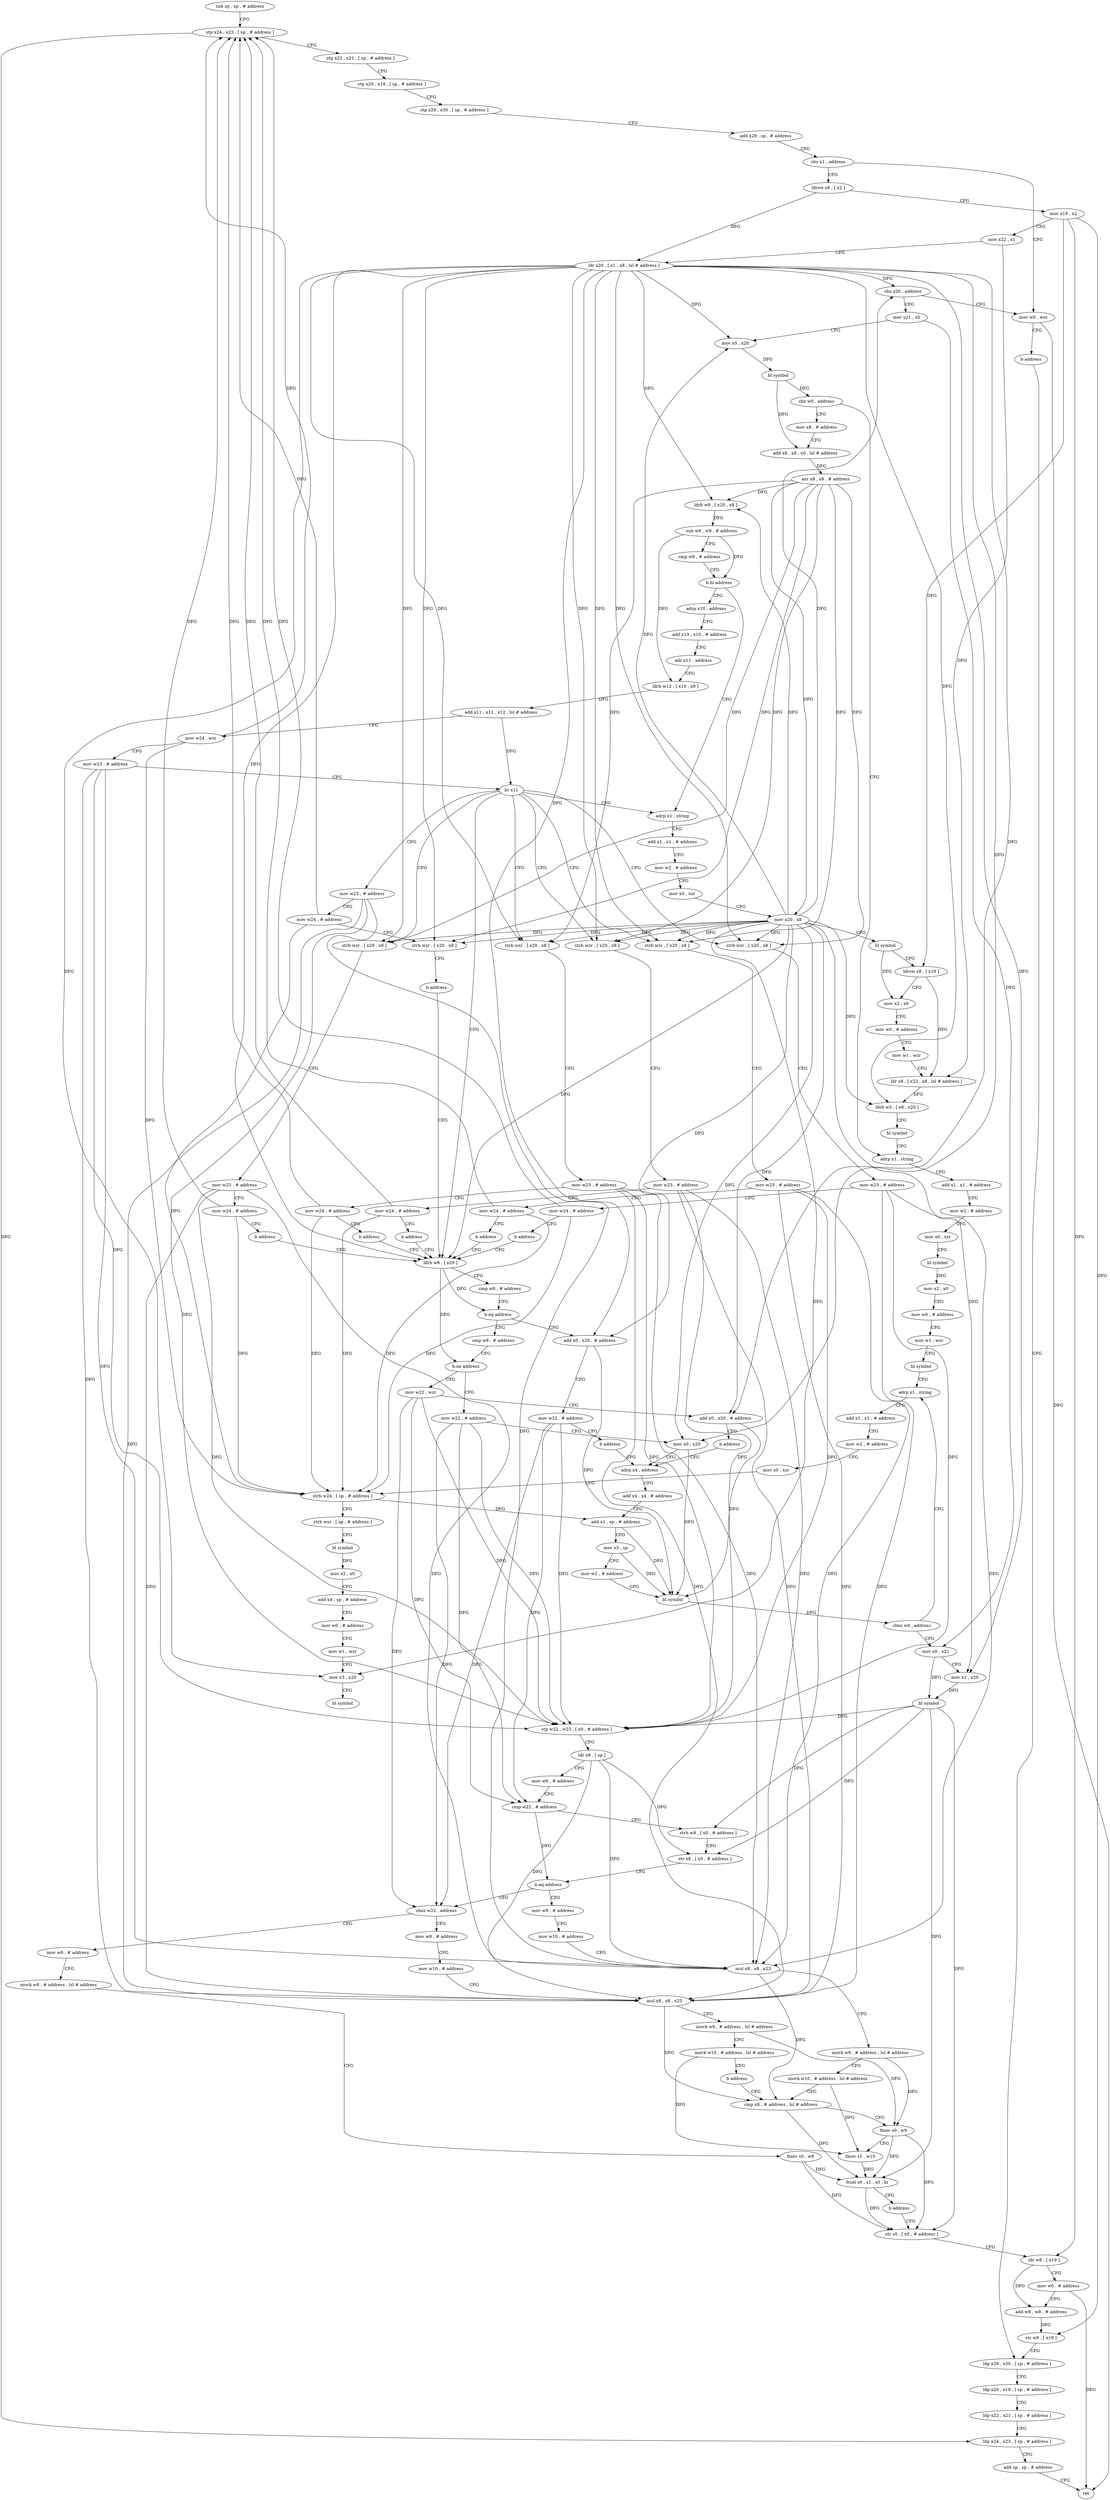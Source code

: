 digraph "func" {
"4252416" [label = "sub sp , sp , # address" ]
"4252420" [label = "stp x24 , x23 , [ sp , # address ]" ]
"4252424" [label = "stp x22 , x21 , [ sp , # address ]" ]
"4252428" [label = "stp x20 , x19 , [ sp , # address ]" ]
"4252432" [label = "stp x29 , x30 , [ sp , # address ]" ]
"4252436" [label = "add x29 , sp , # address" ]
"4252440" [label = "cbz x1 , address" ]
"4252572" [label = "mov w0 , wzr" ]
"4252444" [label = "ldrsw x8 , [ x2 ]" ]
"4252576" [label = "b address" ]
"4252768" [label = "ldp x29 , x30 , [ sp , # address ]" ]
"4252448" [label = "mov x19 , x2" ]
"4252452" [label = "mov x22 , x1" ]
"4252456" [label = "ldr x20 , [ x1 , x8 , lsl # address ]" ]
"4252460" [label = "cbz x20 , address" ]
"4252464" [label = "mov x21 , x0" ]
"4252772" [label = "ldp x20 , x19 , [ sp , # address ]" ]
"4252776" [label = "ldp x22 , x21 , [ sp , # address ]" ]
"4252780" [label = "ldp x24 , x23 , [ sp , # address ]" ]
"4252784" [label = "add sp , sp , # address" ]
"4252788" [label = "ret" ]
"4252468" [label = "mov x0 , x20" ]
"4252472" [label = "bl symbol" ]
"4252476" [label = "cbz w0 , address" ]
"4252940" [label = "adrp x1 , string" ]
"4252480" [label = "mov x8 , # address" ]
"4252944" [label = "add x1 , x1 , # address" ]
"4252948" [label = "mov w2 , # address" ]
"4252952" [label = "mov x0 , xzr" ]
"4252956" [label = "bl symbol" ]
"4252960" [label = "mov x2 , x0" ]
"4252964" [label = "mov w0 , # address" ]
"4252968" [label = "mov w1 , wzr" ]
"4252972" [label = "bl symbol" ]
"4252976" [label = "adrp x1 , string" ]
"4252484" [label = "add x8 , x8 , x0 , lsl # address" ]
"4252488" [label = "asr x8 , x8 , # address" ]
"4252492" [label = "ldrb w9 , [ x20 , x8 ]" ]
"4252496" [label = "sub w9 , w9 , # address" ]
"4252500" [label = "cmp w9 , # address" ]
"4252504" [label = "b.hi address" ]
"4252888" [label = "adrp x1 , string" ]
"4252508" [label = "adrp x10 , address" ]
"4252892" [label = "add x1 , x1 , # address" ]
"4252896" [label = "mov w2 , # address" ]
"4252900" [label = "mov x0 , xzr" ]
"4252904" [label = "mov x20 , x8" ]
"4252908" [label = "bl symbol" ]
"4252912" [label = "ldrsw x8 , [ x19 ]" ]
"4252916" [label = "mov x2 , x0" ]
"4252920" [label = "mov w0 , # address" ]
"4252924" [label = "mov w1 , wzr" ]
"4252928" [label = "ldr x8 , [ x22 , x8 , lsl # address ]" ]
"4252932" [label = "ldrb w3 , [ x8 , x20 ]" ]
"4252936" [label = "bl symbol" ]
"4252512" [label = "add x10 , x10 , # address" ]
"4252516" [label = "adr x11 , address" ]
"4252520" [label = "ldrb w12 , [ x10 , x9 ]" ]
"4252524" [label = "add x11 , x11 , x12 , lsl # address" ]
"4252528" [label = "mov w24 , wzr" ]
"4252532" [label = "mov w23 , # address" ]
"4252536" [label = "br x11" ]
"4252540" [label = "ldrb w8 , [ x20 ]" ]
"4252792" [label = "strb wzr , [ x20 , x8 ]" ]
"4252808" [label = "mov w23 , # address" ]
"4252824" [label = "strb wzr , [ x20 , x8 ]" ]
"4252840" [label = "strb wzr , [ x20 , x8 ]" ]
"4252856" [label = "strb wzr , [ x20 , x8 ]" ]
"4252872" [label = "strb wzr , [ x20 , x8 ]" ]
"4252544" [label = "cmp w8 , # address" ]
"4252548" [label = "b.eq address" ]
"4252580" [label = "add x0 , x20 , # address" ]
"4252552" [label = "cmp w8 , # address" ]
"4252796" [label = "mov w23 , # address" ]
"4252800" [label = "mov w24 , # address" ]
"4252804" [label = "b address" ]
"4252812" [label = "mov w24 , # address" ]
"4252816" [label = "strb wzr , [ x20 , x8 ]" ]
"4252820" [label = "b address" ]
"4252828" [label = "mov w23 , # address" ]
"4252832" [label = "mov w24 , # address" ]
"4252836" [label = "b address" ]
"4252844" [label = "mov w23 , # address" ]
"4252848" [label = "mov w24 , # address" ]
"4252852" [label = "b address" ]
"4252860" [label = "mov w23 , # address" ]
"4252864" [label = "mov w24 , # address" ]
"4252868" [label = "b address" ]
"4252876" [label = "mov w23 , # address" ]
"4252880" [label = "mov w24 , # address" ]
"4252884" [label = "b address" ]
"4252584" [label = "mov w22 , # address" ]
"4252588" [label = "b address" ]
"4252600" [label = "adrp x4 , address" ]
"4252556" [label = "b.ne address" ]
"4252592" [label = "mov w22 , # address" ]
"4252560" [label = "mov w22 , wzr" ]
"4252604" [label = "add x4 , x4 , # address" ]
"4252608" [label = "add x1 , sp , # address" ]
"4252612" [label = "mov x3 , sp" ]
"4252616" [label = "mov w2 , # address" ]
"4252620" [label = "bl symbol" ]
"4252624" [label = "cbnz w0 , address" ]
"4252628" [label = "mov x0 , x21" ]
"4252596" [label = "mov x0 , x20" ]
"4252564" [label = "add x0 , x20 , # address" ]
"4252568" [label = "b address" ]
"4252980" [label = "add x1 , x1 , # address" ]
"4252984" [label = "mov w2 , # address" ]
"4252988" [label = "mov x0 , xzr" ]
"4252992" [label = "strb w24 , [ sp , # address ]" ]
"4252996" [label = "strb wzr , [ sp , # address ]" ]
"4253000" [label = "bl symbol" ]
"4253004" [label = "mov x2 , x0" ]
"4253008" [label = "add x4 , sp , # address" ]
"4253012" [label = "mov w0 , # address" ]
"4253016" [label = "mov w1 , wzr" ]
"4253020" [label = "mov x3 , x20" ]
"4253024" [label = "bl symbol" ]
"4252632" [label = "mov x1 , x20" ]
"4252636" [label = "bl symbol" ]
"4252640" [label = "stp w22 , w23 , [ x0 , # address ]" ]
"4252644" [label = "ldr x8 , [ sp ]" ]
"4252648" [label = "mov w9 , # address" ]
"4252652" [label = "cmp w22 , # address" ]
"4252656" [label = "strh w9 , [ x0 , # address ]" ]
"4252660" [label = "str x8 , [ x0 , # address ]" ]
"4252664" [label = "b.eq address" ]
"4252696" [label = "mov w9 , # address" ]
"4252668" [label = "cbnz w22 , address" ]
"4252700" [label = "mov w10 , # address" ]
"4252704" [label = "mul x8 , x8 , x23" ]
"4252708" [label = "movk w9 , # address , lsl # address" ]
"4252712" [label = "movk w10 , # address , lsl # address" ]
"4252716" [label = "cmp x8 , # address , lsl # address" ]
"4252736" [label = "mov w8 , # address" ]
"4252672" [label = "mov w9 , # address" ]
"4252748" [label = "str s0 , [ x0 , # address ]" ]
"4252752" [label = "ldr w8 , [ x19 ]" ]
"4252756" [label = "mov w0 , # address" ]
"4252760" [label = "add w8 , w8 , # address" ]
"4252764" [label = "str w8 , [ x19 ]" ]
"4252740" [label = "movk w8 , # address , lsl # address" ]
"4252744" [label = "fmov s0 , w8" ]
"4252676" [label = "mov w10 , # address" ]
"4252680" [label = "mul x8 , x8 , x23" ]
"4252684" [label = "movk w9 , # address , lsl # address" ]
"4252688" [label = "movk w10 , # address , lsl # address" ]
"4252692" [label = "b address" ]
"4252720" [label = "fmov s0 , w9" ]
"4252724" [label = "fmov s1 , w10" ]
"4252728" [label = "fcsel s0 , s1 , s0 , hi" ]
"4252732" [label = "b address" ]
"4252416" -> "4252420" [ label = "CFG" ]
"4252420" -> "4252424" [ label = "CFG" ]
"4252420" -> "4252780" [ label = "DFG" ]
"4252424" -> "4252428" [ label = "CFG" ]
"4252428" -> "4252432" [ label = "CFG" ]
"4252432" -> "4252436" [ label = "CFG" ]
"4252436" -> "4252440" [ label = "CFG" ]
"4252440" -> "4252572" [ label = "CFG" ]
"4252440" -> "4252444" [ label = "CFG" ]
"4252572" -> "4252576" [ label = "CFG" ]
"4252572" -> "4252788" [ label = "DFG" ]
"4252444" -> "4252448" [ label = "CFG" ]
"4252444" -> "4252456" [ label = "DFG" ]
"4252576" -> "4252768" [ label = "CFG" ]
"4252768" -> "4252772" [ label = "CFG" ]
"4252448" -> "4252452" [ label = "CFG" ]
"4252448" -> "4252912" [ label = "DFG" ]
"4252448" -> "4252752" [ label = "DFG" ]
"4252448" -> "4252764" [ label = "DFG" ]
"4252452" -> "4252456" [ label = "CFG" ]
"4252452" -> "4252928" [ label = "DFG" ]
"4252456" -> "4252460" [ label = "DFG" ]
"4252456" -> "4252468" [ label = "DFG" ]
"4252456" -> "4252492" [ label = "DFG" ]
"4252456" -> "4253020" [ label = "DFG" ]
"4252456" -> "4252932" [ label = "DFG" ]
"4252456" -> "4252540" [ label = "DFG" ]
"4252456" -> "4252792" [ label = "DFG" ]
"4252456" -> "4252816" [ label = "DFG" ]
"4252456" -> "4252824" [ label = "DFG" ]
"4252456" -> "4252840" [ label = "DFG" ]
"4252456" -> "4252856" [ label = "DFG" ]
"4252456" -> "4252872" [ label = "DFG" ]
"4252456" -> "4252580" [ label = "DFG" ]
"4252456" -> "4252596" [ label = "DFG" ]
"4252456" -> "4252564" [ label = "DFG" ]
"4252456" -> "4252632" [ label = "DFG" ]
"4252460" -> "4252572" [ label = "CFG" ]
"4252460" -> "4252464" [ label = "CFG" ]
"4252464" -> "4252468" [ label = "CFG" ]
"4252464" -> "4252628" [ label = "DFG" ]
"4252772" -> "4252776" [ label = "CFG" ]
"4252776" -> "4252780" [ label = "CFG" ]
"4252780" -> "4252784" [ label = "CFG" ]
"4252784" -> "4252788" [ label = "CFG" ]
"4252468" -> "4252472" [ label = "DFG" ]
"4252472" -> "4252476" [ label = "DFG" ]
"4252472" -> "4252484" [ label = "DFG" ]
"4252476" -> "4252940" [ label = "CFG" ]
"4252476" -> "4252480" [ label = "CFG" ]
"4252940" -> "4252944" [ label = "CFG" ]
"4252480" -> "4252484" [ label = "CFG" ]
"4252944" -> "4252948" [ label = "CFG" ]
"4252948" -> "4252952" [ label = "CFG" ]
"4252952" -> "4252956" [ label = "CFG" ]
"4252956" -> "4252960" [ label = "DFG" ]
"4252960" -> "4252964" [ label = "CFG" ]
"4252964" -> "4252968" [ label = "CFG" ]
"4252968" -> "4252972" [ label = "CFG" ]
"4252972" -> "4252976" [ label = "CFG" ]
"4252976" -> "4252980" [ label = "CFG" ]
"4252484" -> "4252488" [ label = "DFG" ]
"4252488" -> "4252492" [ label = "DFG" ]
"4252488" -> "4252904" [ label = "DFG" ]
"4252488" -> "4252792" [ label = "DFG" ]
"4252488" -> "4252816" [ label = "DFG" ]
"4252488" -> "4252824" [ label = "DFG" ]
"4252488" -> "4252840" [ label = "DFG" ]
"4252488" -> "4252856" [ label = "DFG" ]
"4252488" -> "4252872" [ label = "DFG" ]
"4252492" -> "4252496" [ label = "DFG" ]
"4252496" -> "4252500" [ label = "CFG" ]
"4252496" -> "4252504" [ label = "DFG" ]
"4252496" -> "4252520" [ label = "DFG" ]
"4252500" -> "4252504" [ label = "CFG" ]
"4252504" -> "4252888" [ label = "CFG" ]
"4252504" -> "4252508" [ label = "CFG" ]
"4252888" -> "4252892" [ label = "CFG" ]
"4252508" -> "4252512" [ label = "CFG" ]
"4252892" -> "4252896" [ label = "CFG" ]
"4252896" -> "4252900" [ label = "CFG" ]
"4252900" -> "4252904" [ label = "CFG" ]
"4252904" -> "4252908" [ label = "CFG" ]
"4252904" -> "4252460" [ label = "DFG" ]
"4252904" -> "4252468" [ label = "DFG" ]
"4252904" -> "4253020" [ label = "DFG" ]
"4252904" -> "4252492" [ label = "DFG" ]
"4252904" -> "4252932" [ label = "DFG" ]
"4252904" -> "4252540" [ label = "DFG" ]
"4252904" -> "4252792" [ label = "DFG" ]
"4252904" -> "4252816" [ label = "DFG" ]
"4252904" -> "4252824" [ label = "DFG" ]
"4252904" -> "4252840" [ label = "DFG" ]
"4252904" -> "4252856" [ label = "DFG" ]
"4252904" -> "4252872" [ label = "DFG" ]
"4252904" -> "4252580" [ label = "DFG" ]
"4252904" -> "4252596" [ label = "DFG" ]
"4252904" -> "4252564" [ label = "DFG" ]
"4252904" -> "4252632" [ label = "DFG" ]
"4252908" -> "4252912" [ label = "CFG" ]
"4252908" -> "4252916" [ label = "DFG" ]
"4252912" -> "4252916" [ label = "CFG" ]
"4252912" -> "4252928" [ label = "DFG" ]
"4252916" -> "4252920" [ label = "CFG" ]
"4252920" -> "4252924" [ label = "CFG" ]
"4252924" -> "4252928" [ label = "CFG" ]
"4252928" -> "4252932" [ label = "DFG" ]
"4252932" -> "4252936" [ label = "CFG" ]
"4252936" -> "4252940" [ label = "CFG" ]
"4252512" -> "4252516" [ label = "CFG" ]
"4252516" -> "4252520" [ label = "CFG" ]
"4252520" -> "4252524" [ label = "DFG" ]
"4252524" -> "4252528" [ label = "CFG" ]
"4252524" -> "4252536" [ label = "DFG" ]
"4252528" -> "4252532" [ label = "CFG" ]
"4252528" -> "4252420" [ label = "DFG" ]
"4252528" -> "4252992" [ label = "DFG" ]
"4252532" -> "4252536" [ label = "CFG" ]
"4252532" -> "4252640" [ label = "DFG" ]
"4252532" -> "4252704" [ label = "DFG" ]
"4252532" -> "4252680" [ label = "DFG" ]
"4252536" -> "4252540" [ label = "CFG" ]
"4252536" -> "4252792" [ label = "CFG" ]
"4252536" -> "4252808" [ label = "CFG" ]
"4252536" -> "4252824" [ label = "CFG" ]
"4252536" -> "4252840" [ label = "CFG" ]
"4252536" -> "4252856" [ label = "CFG" ]
"4252536" -> "4252872" [ label = "CFG" ]
"4252536" -> "4252888" [ label = "CFG" ]
"4252540" -> "4252544" [ label = "CFG" ]
"4252540" -> "4252548" [ label = "DFG" ]
"4252540" -> "4252556" [ label = "DFG" ]
"4252792" -> "4252796" [ label = "CFG" ]
"4252808" -> "4252812" [ label = "CFG" ]
"4252808" -> "4252640" [ label = "DFG" ]
"4252808" -> "4252704" [ label = "DFG" ]
"4252808" -> "4252680" [ label = "DFG" ]
"4252824" -> "4252828" [ label = "CFG" ]
"4252840" -> "4252844" [ label = "CFG" ]
"4252856" -> "4252860" [ label = "CFG" ]
"4252872" -> "4252876" [ label = "CFG" ]
"4252544" -> "4252548" [ label = "CFG" ]
"4252548" -> "4252580" [ label = "CFG" ]
"4252548" -> "4252552" [ label = "CFG" ]
"4252580" -> "4252584" [ label = "CFG" ]
"4252580" -> "4252620" [ label = "DFG" ]
"4252552" -> "4252556" [ label = "CFG" ]
"4252796" -> "4252800" [ label = "CFG" ]
"4252796" -> "4252640" [ label = "DFG" ]
"4252796" -> "4252704" [ label = "DFG" ]
"4252796" -> "4252680" [ label = "DFG" ]
"4252800" -> "4252804" [ label = "CFG" ]
"4252800" -> "4252420" [ label = "DFG" ]
"4252800" -> "4252992" [ label = "DFG" ]
"4252804" -> "4252540" [ label = "CFG" ]
"4252812" -> "4252816" [ label = "CFG" ]
"4252812" -> "4252420" [ label = "DFG" ]
"4252812" -> "4252992" [ label = "DFG" ]
"4252816" -> "4252820" [ label = "CFG" ]
"4252820" -> "4252540" [ label = "CFG" ]
"4252828" -> "4252832" [ label = "CFG" ]
"4252828" -> "4252640" [ label = "DFG" ]
"4252828" -> "4252704" [ label = "DFG" ]
"4252828" -> "4252680" [ label = "DFG" ]
"4252832" -> "4252836" [ label = "CFG" ]
"4252832" -> "4252420" [ label = "DFG" ]
"4252832" -> "4252992" [ label = "DFG" ]
"4252836" -> "4252540" [ label = "CFG" ]
"4252844" -> "4252848" [ label = "CFG" ]
"4252844" -> "4252640" [ label = "DFG" ]
"4252844" -> "4252704" [ label = "DFG" ]
"4252844" -> "4252680" [ label = "DFG" ]
"4252848" -> "4252852" [ label = "CFG" ]
"4252848" -> "4252420" [ label = "DFG" ]
"4252848" -> "4252992" [ label = "DFG" ]
"4252852" -> "4252540" [ label = "CFG" ]
"4252860" -> "4252864" [ label = "CFG" ]
"4252860" -> "4252640" [ label = "DFG" ]
"4252860" -> "4252704" [ label = "DFG" ]
"4252860" -> "4252680" [ label = "DFG" ]
"4252864" -> "4252868" [ label = "CFG" ]
"4252864" -> "4252420" [ label = "DFG" ]
"4252864" -> "4252992" [ label = "DFG" ]
"4252868" -> "4252540" [ label = "CFG" ]
"4252876" -> "4252880" [ label = "CFG" ]
"4252876" -> "4252640" [ label = "DFG" ]
"4252876" -> "4252704" [ label = "DFG" ]
"4252876" -> "4252680" [ label = "DFG" ]
"4252880" -> "4252884" [ label = "CFG" ]
"4252880" -> "4252420" [ label = "DFG" ]
"4252880" -> "4252992" [ label = "DFG" ]
"4252884" -> "4252540" [ label = "CFG" ]
"4252584" -> "4252588" [ label = "CFG" ]
"4252584" -> "4252640" [ label = "DFG" ]
"4252584" -> "4252652" [ label = "DFG" ]
"4252584" -> "4252668" [ label = "DFG" ]
"4252588" -> "4252600" [ label = "CFG" ]
"4252600" -> "4252604" [ label = "CFG" ]
"4252556" -> "4252592" [ label = "CFG" ]
"4252556" -> "4252560" [ label = "CFG" ]
"4252592" -> "4252596" [ label = "CFG" ]
"4252592" -> "4252640" [ label = "DFG" ]
"4252592" -> "4252652" [ label = "DFG" ]
"4252592" -> "4252668" [ label = "DFG" ]
"4252560" -> "4252564" [ label = "CFG" ]
"4252560" -> "4252640" [ label = "DFG" ]
"4252560" -> "4252652" [ label = "DFG" ]
"4252560" -> "4252668" [ label = "DFG" ]
"4252604" -> "4252608" [ label = "CFG" ]
"4252608" -> "4252612" [ label = "CFG" ]
"4252608" -> "4252620" [ label = "DFG" ]
"4252612" -> "4252616" [ label = "CFG" ]
"4252612" -> "4252620" [ label = "DFG" ]
"4252616" -> "4252620" [ label = "CFG" ]
"4252620" -> "4252624" [ label = "DFG" ]
"4252624" -> "4252976" [ label = "CFG" ]
"4252624" -> "4252628" [ label = "CFG" ]
"4252628" -> "4252632" [ label = "CFG" ]
"4252628" -> "4252636" [ label = "DFG" ]
"4252596" -> "4252600" [ label = "CFG" ]
"4252596" -> "4252620" [ label = "DFG" ]
"4252564" -> "4252568" [ label = "CFG" ]
"4252564" -> "4252620" [ label = "DFG" ]
"4252568" -> "4252600" [ label = "CFG" ]
"4252980" -> "4252984" [ label = "CFG" ]
"4252984" -> "4252988" [ label = "CFG" ]
"4252988" -> "4252992" [ label = "CFG" ]
"4252992" -> "4252996" [ label = "CFG" ]
"4252992" -> "4252608" [ label = "DFG" ]
"4252996" -> "4253000" [ label = "CFG" ]
"4253000" -> "4253004" [ label = "DFG" ]
"4253004" -> "4253008" [ label = "CFG" ]
"4253008" -> "4253012" [ label = "CFG" ]
"4253012" -> "4253016" [ label = "CFG" ]
"4253016" -> "4253020" [ label = "CFG" ]
"4253020" -> "4253024" [ label = "CFG" ]
"4252632" -> "4252636" [ label = "DFG" ]
"4252636" -> "4252640" [ label = "DFG" ]
"4252636" -> "4252656" [ label = "DFG" ]
"4252636" -> "4252660" [ label = "DFG" ]
"4252636" -> "4252748" [ label = "DFG" ]
"4252636" -> "4252728" [ label = "DFG" ]
"4252640" -> "4252644" [ label = "CFG" ]
"4252644" -> "4252648" [ label = "CFG" ]
"4252644" -> "4252660" [ label = "DFG" ]
"4252644" -> "4252704" [ label = "DFG" ]
"4252644" -> "4252680" [ label = "DFG" ]
"4252648" -> "4252652" [ label = "CFG" ]
"4252652" -> "4252656" [ label = "CFG" ]
"4252652" -> "4252664" [ label = "DFG" ]
"4252656" -> "4252660" [ label = "CFG" ]
"4252660" -> "4252664" [ label = "CFG" ]
"4252664" -> "4252696" [ label = "CFG" ]
"4252664" -> "4252668" [ label = "CFG" ]
"4252696" -> "4252700" [ label = "CFG" ]
"4252668" -> "4252736" [ label = "CFG" ]
"4252668" -> "4252672" [ label = "CFG" ]
"4252700" -> "4252704" [ label = "CFG" ]
"4252704" -> "4252708" [ label = "CFG" ]
"4252704" -> "4252716" [ label = "DFG" ]
"4252708" -> "4252712" [ label = "CFG" ]
"4252708" -> "4252720" [ label = "DFG" ]
"4252712" -> "4252716" [ label = "CFG" ]
"4252712" -> "4252724" [ label = "DFG" ]
"4252716" -> "4252720" [ label = "CFG" ]
"4252716" -> "4252728" [ label = "DFG" ]
"4252736" -> "4252740" [ label = "CFG" ]
"4252672" -> "4252676" [ label = "CFG" ]
"4252748" -> "4252752" [ label = "CFG" ]
"4252752" -> "4252756" [ label = "CFG" ]
"4252752" -> "4252760" [ label = "DFG" ]
"4252756" -> "4252760" [ label = "CFG" ]
"4252756" -> "4252788" [ label = "DFG" ]
"4252760" -> "4252764" [ label = "DFG" ]
"4252764" -> "4252768" [ label = "CFG" ]
"4252740" -> "4252744" [ label = "CFG" ]
"4252744" -> "4252748" [ label = "DFG" ]
"4252744" -> "4252728" [ label = "DFG" ]
"4252676" -> "4252680" [ label = "CFG" ]
"4252680" -> "4252684" [ label = "CFG" ]
"4252680" -> "4252716" [ label = "DFG" ]
"4252684" -> "4252688" [ label = "CFG" ]
"4252684" -> "4252720" [ label = "DFG" ]
"4252688" -> "4252692" [ label = "CFG" ]
"4252688" -> "4252724" [ label = "DFG" ]
"4252692" -> "4252716" [ label = "CFG" ]
"4252720" -> "4252724" [ label = "CFG" ]
"4252720" -> "4252728" [ label = "DFG" ]
"4252720" -> "4252748" [ label = "DFG" ]
"4252724" -> "4252728" [ label = "DFG" ]
"4252728" -> "4252732" [ label = "CFG" ]
"4252728" -> "4252748" [ label = "DFG" ]
"4252732" -> "4252748" [ label = "CFG" ]
}
